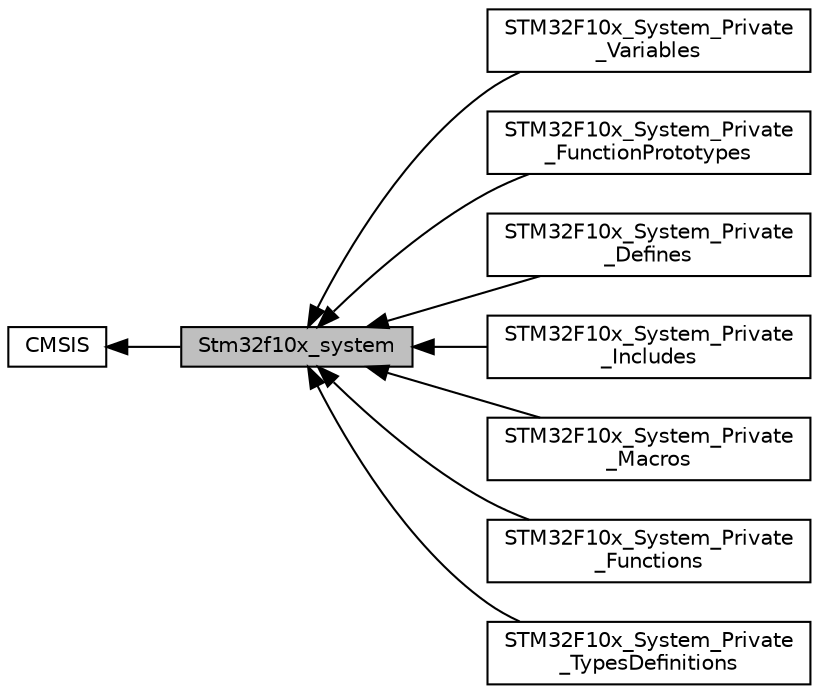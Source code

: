digraph "Stm32f10x_system"
{
  edge [fontname="Helvetica",fontsize="10",labelfontname="Helvetica",labelfontsize="10"];
  node [fontname="Helvetica",fontsize="10",shape=record];
  rankdir=LR;
  Node6 [label="STM32F10x_System_Private\l_Variables",height=0.2,width=0.4,color="black", fillcolor="white", style="filled",URL="$group___s_t_m32_f10x___system___private___variables.html"];
  Node7 [label="STM32F10x_System_Private\l_FunctionPrototypes",height=0.2,width=0.4,color="black", fillcolor="white", style="filled",URL="$group___s_t_m32_f10x___system___private___function_prototypes.html"];
  Node4 [label="STM32F10x_System_Private\l_Defines",height=0.2,width=0.4,color="black", fillcolor="white", style="filled",URL="$group___s_t_m32_f10x___system___private___defines.html"];
  Node2 [label="STM32F10x_System_Private\l_Includes",height=0.2,width=0.4,color="black", fillcolor="white", style="filled",URL="$group___s_t_m32_f10x___system___private___includes.html"];
  Node5 [label="STM32F10x_System_Private\l_Macros",height=0.2,width=0.4,color="black", fillcolor="white", style="filled",URL="$group___s_t_m32_f10x___system___private___macros.html"];
  Node1 [label="CMSIS",height=0.2,width=0.4,color="black", fillcolor="white", style="filled",URL="$group___c_m_s_i_s.html"];
  Node8 [label="STM32F10x_System_Private\l_Functions",height=0.2,width=0.4,color="black", fillcolor="white", style="filled",URL="$group___s_t_m32_f10x___system___private___functions.html"];
  Node3 [label="STM32F10x_System_Private\l_TypesDefinitions",height=0.2,width=0.4,color="black", fillcolor="white", style="filled",URL="$group___s_t_m32_f10x___system___private___types_definitions.html"];
  Node0 [label="Stm32f10x_system",height=0.2,width=0.4,color="black", fillcolor="grey75", style="filled", fontcolor="black"];
  Node1->Node0 [shape=plaintext, dir="back", style="solid"];
  Node0->Node2 [shape=plaintext, dir="back", style="solid"];
  Node0->Node3 [shape=plaintext, dir="back", style="solid"];
  Node0->Node4 [shape=plaintext, dir="back", style="solid"];
  Node0->Node5 [shape=plaintext, dir="back", style="solid"];
  Node0->Node6 [shape=plaintext, dir="back", style="solid"];
  Node0->Node7 [shape=plaintext, dir="back", style="solid"];
  Node0->Node8 [shape=plaintext, dir="back", style="solid"];
}
